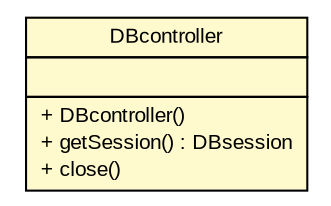 #!/usr/local/bin/dot
#
# Class diagram 
# Generated by UMLGraph version R5_6 (http://www.umlgraph.org/)
#

digraph G {
	edge [fontname="arial",fontsize=10,labelfontname="arial",labelfontsize=10];
	node [fontname="arial",fontsize=10,shape=plaintext];
	nodesep=0.25;
	ranksep=0.5;
	// de.fhg.fit.biomos.sensorplatform.persistence.DBcontroller
	c735 [label=<<table title="de.fhg.fit.biomos.sensorplatform.persistence.DBcontroller" border="0" cellborder="1" cellspacing="0" cellpadding="2" port="p" bgcolor="lemonChiffon" href="./DBcontroller.html">
		<tr><td><table border="0" cellspacing="0" cellpadding="1">
<tr><td align="center" balign="center"> DBcontroller </td></tr>
		</table></td></tr>
		<tr><td><table border="0" cellspacing="0" cellpadding="1">
<tr><td align="left" balign="left">  </td></tr>
		</table></td></tr>
		<tr><td><table border="0" cellspacing="0" cellpadding="1">
<tr><td align="left" balign="left"> + DBcontroller() </td></tr>
<tr><td align="left" balign="left"> + getSession() : DBsession </td></tr>
<tr><td align="left" balign="left"> + close() </td></tr>
		</table></td></tr>
		</table>>, URL="./DBcontroller.html", fontname="arial", fontcolor="black", fontsize=10.0];
}

